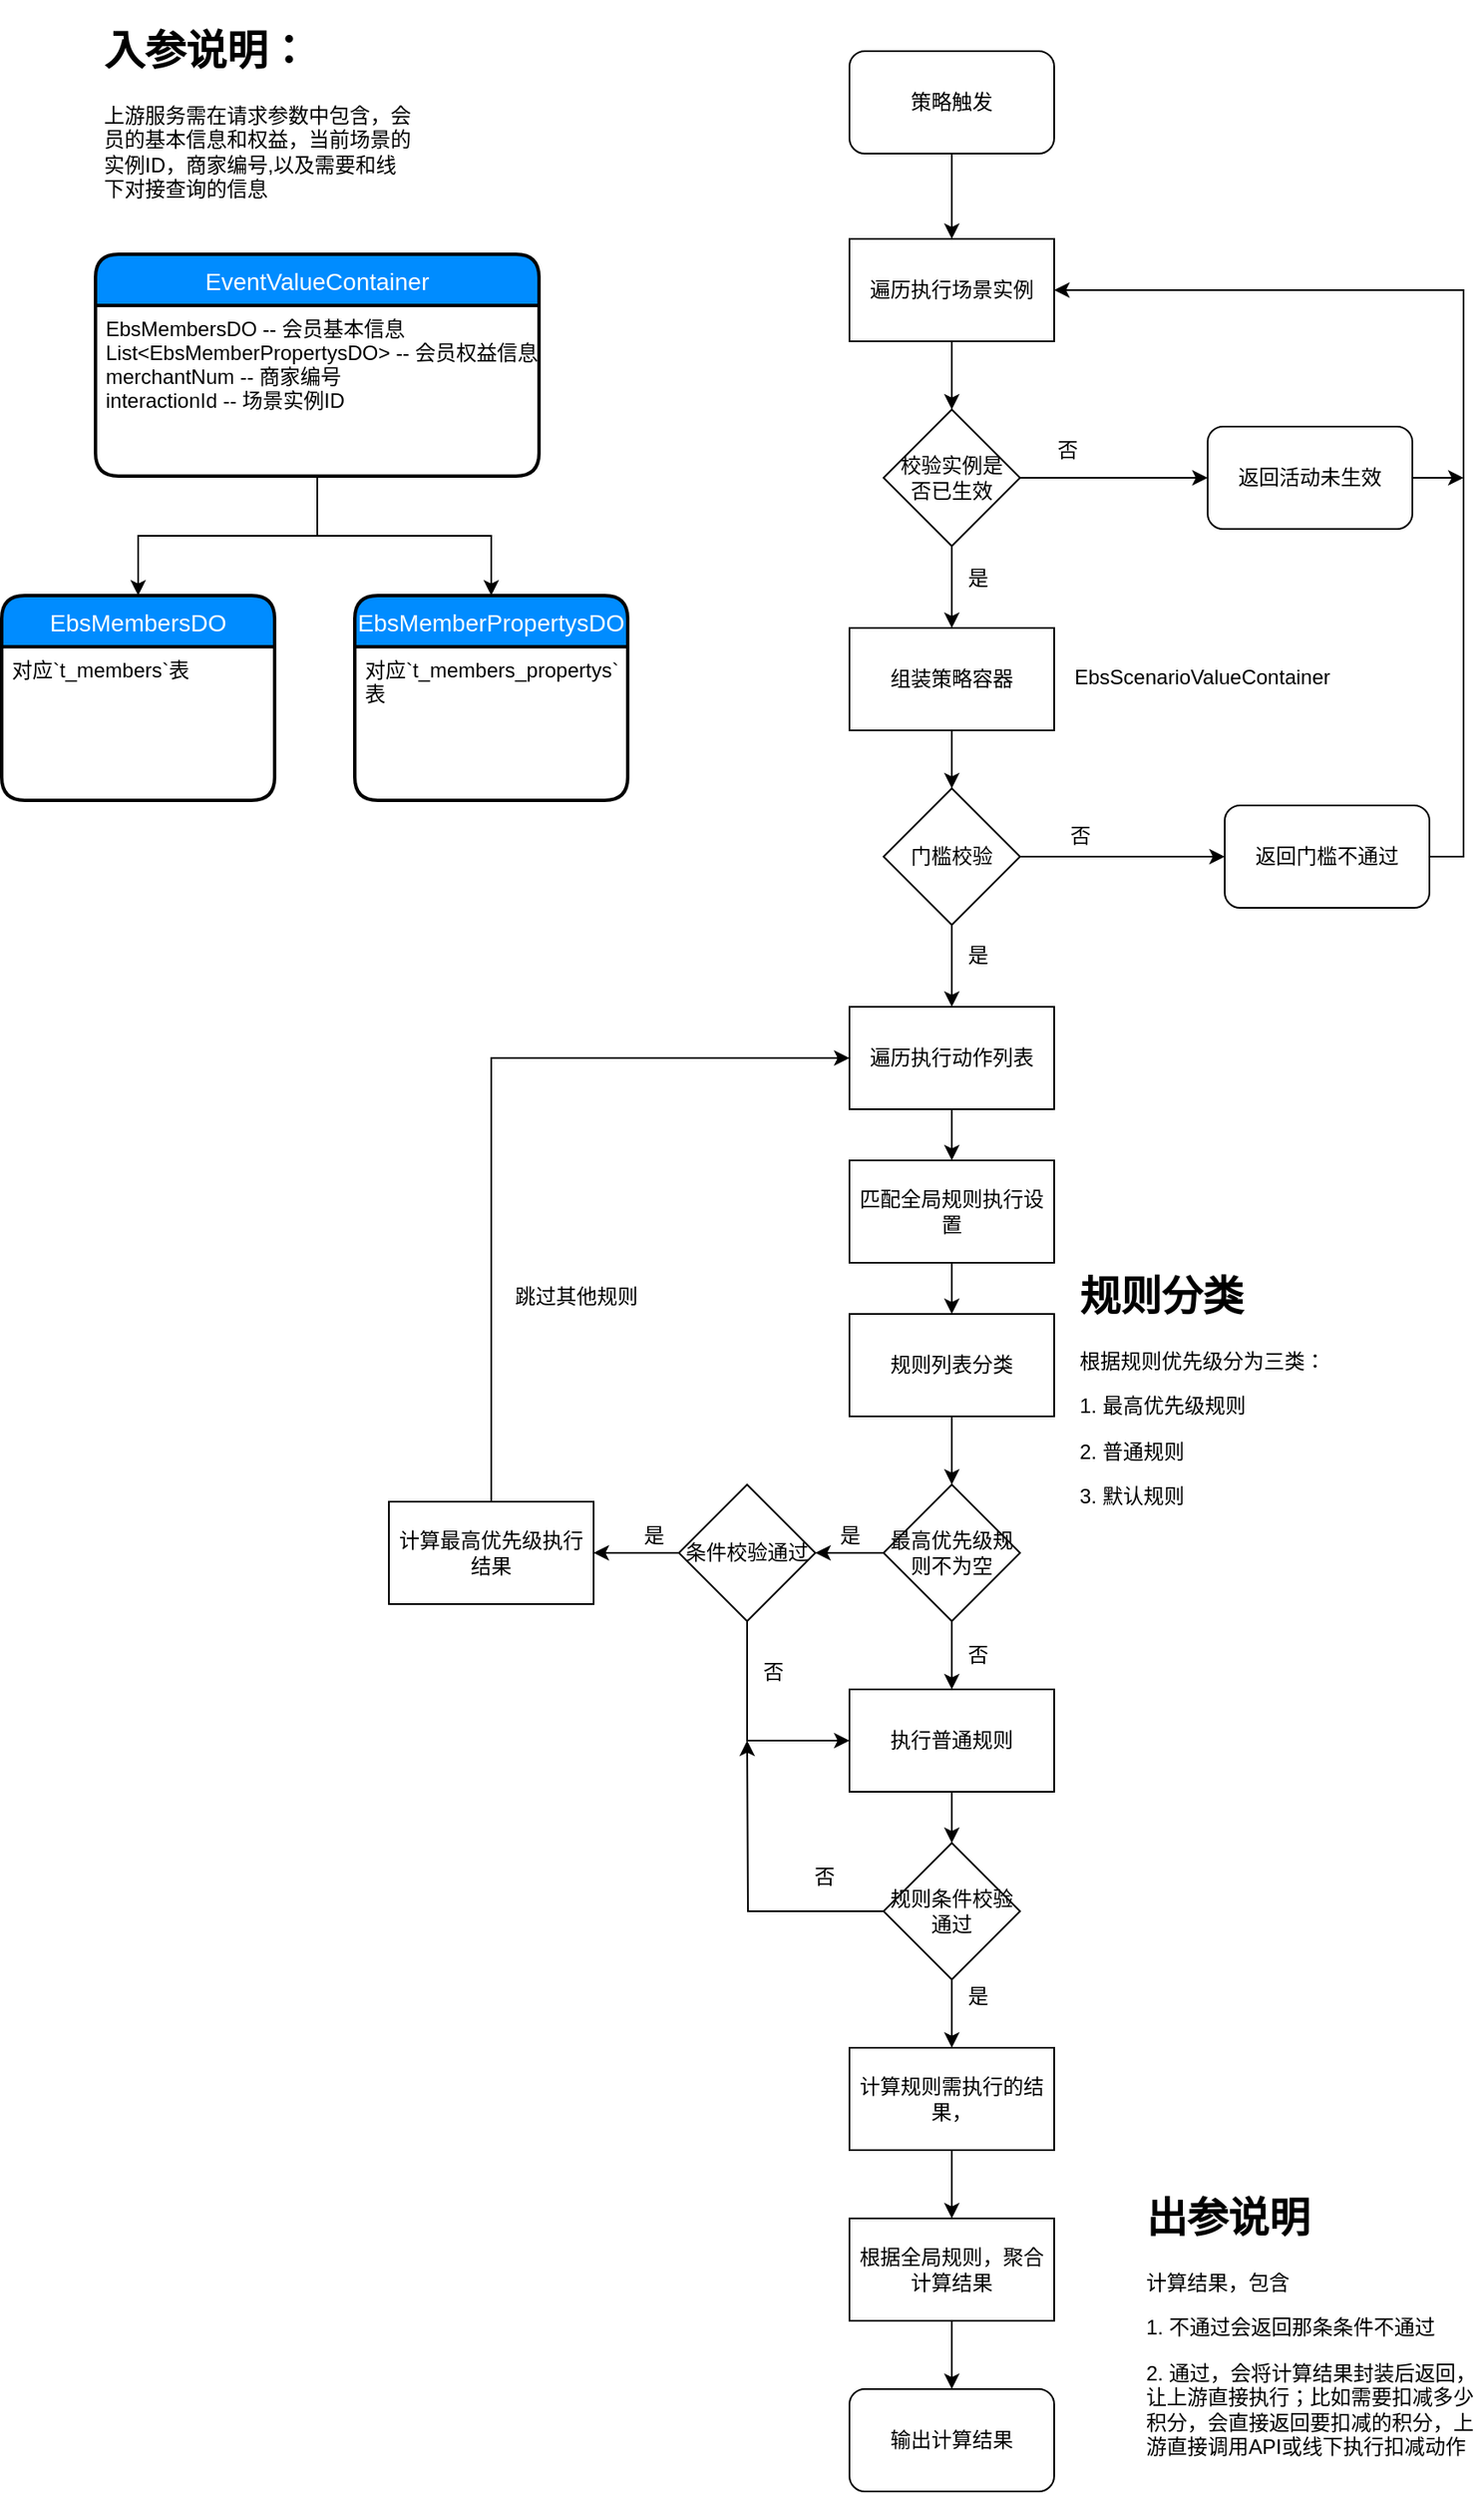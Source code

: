 <mxfile version="12.4.8" type="github">
  <diagram id="Zguhyl8q3c73hlB-W-YL" name="Page-1">
    <mxGraphModel dx="3671" dy="1524" grid="1" gridSize="10" guides="1" tooltips="1" connect="1" arrows="1" fold="1" page="1" pageScale="1" pageWidth="827" pageHeight="1169" math="0" shadow="0">
      <root>
        <mxCell id="0"/>
        <mxCell id="1" parent="0"/>
        <mxCell id="5PvelqhBBTUs5rNvNfTe-3" style="edgeStyle=orthogonalEdgeStyle;rounded=0;orthogonalLoop=1;jettySize=auto;html=1;exitX=0.5;exitY=1;exitDx=0;exitDy=0;" parent="1" source="5PvelqhBBTUs5rNvNfTe-2" edge="1">
          <mxGeometry relative="1" as="geometry">
            <mxPoint x="380" y="180" as="targetPoint"/>
          </mxGeometry>
        </mxCell>
        <mxCell id="5PvelqhBBTUs5rNvNfTe-2" value="策略触发" style="rounded=1;whiteSpace=wrap;html=1;" parent="1" vertex="1">
          <mxGeometry x="320" y="70" width="120" height="60" as="geometry"/>
        </mxCell>
        <mxCell id="5PvelqhBBTUs5rNvNfTe-35" style="edgeStyle=orthogonalEdgeStyle;rounded=0;orthogonalLoop=1;jettySize=auto;html=1;exitX=0.5;exitY=1;exitDx=0;exitDy=0;entryX=0.5;entryY=0;entryDx=0;entryDy=0;" parent="1" source="5PvelqhBBTUs5rNvNfTe-4" target="5PvelqhBBTUs5rNvNfTe-36" edge="1">
          <mxGeometry relative="1" as="geometry">
            <mxPoint x="380" y="290" as="targetPoint"/>
          </mxGeometry>
        </mxCell>
        <mxCell id="5PvelqhBBTUs5rNvNfTe-4" value="遍历执行场景实例" style="rounded=0;whiteSpace=wrap;html=1;" parent="1" vertex="1">
          <mxGeometry x="320" y="180" width="120" height="60" as="geometry"/>
        </mxCell>
        <mxCell id="5PvelqhBBTUs5rNvNfTe-5" value="&lt;h1&gt;入参说明：&lt;/h1&gt;&lt;p&gt;上游服务需在请求参数中包含，会员的基本信息和权益，当前场景的实例ID，商家编号,以及需要和线下对接查询的信息&lt;/p&gt;" style="text;html=1;strokeColor=none;fillColor=none;spacing=5;spacingTop=-20;whiteSpace=wrap;overflow=hidden;rounded=0;" parent="1" vertex="1">
          <mxGeometry x="-122" y="50" width="190" height="120" as="geometry"/>
        </mxCell>
        <mxCell id="5PvelqhBBTUs5rNvNfTe-6" value="EventValueContainer" style="swimlane;childLayout=stackLayout;horizontal=1;startSize=30;horizontalStack=0;fillColor=#008cff;fontColor=#FFFFFF;rounded=1;fontSize=14;fontStyle=0;strokeWidth=2;resizeParent=0;resizeLast=1;shadow=0;dashed=0;align=center;" parent="1" vertex="1">
          <mxGeometry x="-122" y="189" width="260" height="130" as="geometry"/>
        </mxCell>
        <mxCell id="5PvelqhBBTUs5rNvNfTe-7" value="EbsMembersDO -- 会员基本信息&#xa;List&lt;EbsMemberPropertysDO&gt; -- 会员权益信息&#xa;merchantNum -- 商家编号&#xa;interactionId -- 场景实例ID" style="align=left;strokeColor=none;fillColor=none;spacingLeft=4;fontSize=12;verticalAlign=top;resizable=0;rotatable=0;part=1;" parent="5PvelqhBBTUs5rNvNfTe-6" vertex="1">
          <mxGeometry y="30" width="260" height="100" as="geometry"/>
        </mxCell>
        <mxCell id="5PvelqhBBTUs5rNvNfTe-9" value="EbsMembersDO" style="swimlane;childLayout=stackLayout;horizontal=1;startSize=30;horizontalStack=0;fillColor=#008cff;fontColor=#FFFFFF;rounded=1;fontSize=14;fontStyle=0;strokeWidth=2;resizeParent=0;resizeLast=1;shadow=0;dashed=0;align=center;" parent="1" vertex="1">
          <mxGeometry x="-177" y="389" width="160" height="120" as="geometry"/>
        </mxCell>
        <mxCell id="5PvelqhBBTUs5rNvNfTe-10" value="对应`t_members`表" style="align=left;strokeColor=none;fillColor=none;spacingLeft=4;fontSize=12;verticalAlign=top;resizable=0;rotatable=0;part=1;" parent="5PvelqhBBTUs5rNvNfTe-9" vertex="1">
          <mxGeometry y="30" width="160" height="90" as="geometry"/>
        </mxCell>
        <mxCell id="5PvelqhBBTUs5rNvNfTe-11" value="EbsMemberPropertysDO" style="swimlane;childLayout=stackLayout;horizontal=1;startSize=30;horizontalStack=0;fillColor=#008cff;fontColor=#FFFFFF;rounded=1;fontSize=14;fontStyle=0;strokeWidth=2;resizeParent=0;resizeLast=1;shadow=0;dashed=0;align=center;" parent="1" vertex="1">
          <mxGeometry x="30" y="389" width="160" height="120" as="geometry"/>
        </mxCell>
        <mxCell id="5PvelqhBBTUs5rNvNfTe-12" value="对应`t_members_propertys`&#xa;表" style="align=left;strokeColor=none;fillColor=none;spacingLeft=4;fontSize=12;verticalAlign=top;resizable=0;rotatable=0;part=1;" parent="5PvelqhBBTUs5rNvNfTe-11" vertex="1">
          <mxGeometry y="30" width="160" height="90" as="geometry"/>
        </mxCell>
        <mxCell id="5PvelqhBBTUs5rNvNfTe-13" style="edgeStyle=orthogonalEdgeStyle;rounded=0;orthogonalLoop=1;jettySize=auto;html=1;exitX=0.5;exitY=1;exitDx=0;exitDy=0;entryX=0.5;entryY=0;entryDx=0;entryDy=0;" parent="1" source="5PvelqhBBTUs5rNvNfTe-7" target="5PvelqhBBTUs5rNvNfTe-9" edge="1">
          <mxGeometry relative="1" as="geometry"/>
        </mxCell>
        <mxCell id="5PvelqhBBTUs5rNvNfTe-14" style="edgeStyle=orthogonalEdgeStyle;rounded=0;orthogonalLoop=1;jettySize=auto;html=1;exitX=0.5;exitY=1;exitDx=0;exitDy=0;entryX=0.5;entryY=0;entryDx=0;entryDy=0;" parent="1" source="5PvelqhBBTUs5rNvNfTe-7" target="5PvelqhBBTUs5rNvNfTe-11" edge="1">
          <mxGeometry relative="1" as="geometry"/>
        </mxCell>
        <mxCell id="5PvelqhBBTUs5rNvNfTe-15" value="EbsScenarioValueContainer" style="text;html=1;" parent="1" vertex="1">
          <mxGeometry x="450" y="423" width="180" height="30" as="geometry"/>
        </mxCell>
        <mxCell id="5PvelqhBBTUs5rNvNfTe-18" style="edgeStyle=orthogonalEdgeStyle;rounded=0;orthogonalLoop=1;jettySize=auto;html=1;exitX=1;exitY=0.5;exitDx=0;exitDy=0;entryX=0;entryY=0.5;entryDx=0;entryDy=0;" parent="1" source="5PvelqhBBTUs5rNvNfTe-21" target="5PvelqhBBTUs5rNvNfTe-19" edge="1">
          <mxGeometry relative="1" as="geometry">
            <mxPoint x="500" y="601.5" as="targetPoint"/>
            <mxPoint x="440" y="601.5" as="sourcePoint"/>
          </mxGeometry>
        </mxCell>
        <mxCell id="XaaHjRs01zS6hlm_FgQq-4" style="edgeStyle=orthogonalEdgeStyle;rounded=0;orthogonalLoop=1;jettySize=auto;html=1;exitX=1;exitY=0.5;exitDx=0;exitDy=0;entryX=1;entryY=0.5;entryDx=0;entryDy=0;" edge="1" parent="1" source="5PvelqhBBTUs5rNvNfTe-19" target="5PvelqhBBTUs5rNvNfTe-4">
          <mxGeometry relative="1" as="geometry"/>
        </mxCell>
        <mxCell id="5PvelqhBBTUs5rNvNfTe-19" value="返回门槛不通过" style="rounded=1;whiteSpace=wrap;html=1;" parent="1" vertex="1">
          <mxGeometry x="540" y="512" width="120" height="60" as="geometry"/>
        </mxCell>
        <mxCell id="5PvelqhBBTUs5rNvNfTe-25" style="edgeStyle=orthogonalEdgeStyle;rounded=0;orthogonalLoop=1;jettySize=auto;html=1;exitX=0.5;exitY=1;exitDx=0;exitDy=0;entryX=0.5;entryY=0;entryDx=0;entryDy=0;" parent="1" source="5PvelqhBBTUs5rNvNfTe-21" target="5PvelqhBBTUs5rNvNfTe-26" edge="1">
          <mxGeometry relative="1" as="geometry">
            <mxPoint x="380" y="542" as="targetPoint"/>
          </mxGeometry>
        </mxCell>
        <mxCell id="5PvelqhBBTUs5rNvNfTe-21" value="门槛校验" style="rhombus;whiteSpace=wrap;html=1;" parent="1" vertex="1">
          <mxGeometry x="340" y="502" width="80" height="80" as="geometry"/>
        </mxCell>
        <mxCell id="5PvelqhBBTUs5rNvNfTe-23" value="否" style="text;html=1;align=center;verticalAlign=middle;resizable=0;points=[];autosize=1;" parent="1" vertex="1">
          <mxGeometry x="440" y="520" width="30" height="20" as="geometry"/>
        </mxCell>
        <mxCell id="5PvelqhBBTUs5rNvNfTe-24" value="&lt;h1&gt;出参说明&lt;/h1&gt;&lt;p&gt;计算结果，包含&lt;/p&gt;&lt;p&gt;1. 不通过会返回那条条件不通过&lt;/p&gt;&lt;p&gt;2. 通过，会将计算结果封装后返回，让上游直接执行；比如需要扣减多少积分，会直接返回要扣减的积分，上游直接调用API或线下执行扣减动作&lt;/p&gt;" style="text;html=1;strokeColor=none;fillColor=none;spacing=5;spacingTop=-20;whiteSpace=wrap;overflow=hidden;rounded=0;" parent="1" vertex="1">
          <mxGeometry x="489" y="1320" width="202" height="180" as="geometry"/>
        </mxCell>
        <mxCell id="Fs8acy65PH0SKYAblhne-2" style="edgeStyle=orthogonalEdgeStyle;rounded=0;orthogonalLoop=1;jettySize=auto;html=1;exitX=0.5;exitY=1;exitDx=0;exitDy=0;entryX=0.5;entryY=0;entryDx=0;entryDy=0;" parent="1" source="5PvelqhBBTUs5rNvNfTe-26" target="Fs8acy65PH0SKYAblhne-3" edge="1">
          <mxGeometry relative="1" as="geometry">
            <mxPoint x="380" y="800" as="targetPoint"/>
          </mxGeometry>
        </mxCell>
        <mxCell id="5PvelqhBBTUs5rNvNfTe-26" value="遍历执行动作列表" style="rounded=0;whiteSpace=wrap;html=1;" parent="1" vertex="1">
          <mxGeometry x="320" y="630" width="120" height="60" as="geometry"/>
        </mxCell>
        <mxCell id="5PvelqhBBTUs5rNvNfTe-28" value="是" style="text;html=1;align=center;verticalAlign=middle;resizable=0;points=[];autosize=1;" parent="1" vertex="1">
          <mxGeometry x="380" y="590" width="30" height="20" as="geometry"/>
        </mxCell>
        <mxCell id="5PvelqhBBTUs5rNvNfTe-34" style="edgeStyle=orthogonalEdgeStyle;rounded=0;orthogonalLoop=1;jettySize=auto;html=1;exitX=0.5;exitY=1;exitDx=0;exitDy=0;entryX=0.5;entryY=0;entryDx=0;entryDy=0;" parent="1" source="5PvelqhBBTUs5rNvNfTe-30" target="5PvelqhBBTUs5rNvNfTe-21" edge="1">
          <mxGeometry relative="1" as="geometry">
            <mxPoint x="380" y="560" as="targetPoint"/>
          </mxGeometry>
        </mxCell>
        <mxCell id="5PvelqhBBTUs5rNvNfTe-30" value="组装策略容器" style="rounded=0;whiteSpace=wrap;html=1;" parent="1" vertex="1">
          <mxGeometry x="320" y="408" width="120" height="60" as="geometry"/>
        </mxCell>
        <mxCell id="5PvelqhBBTUs5rNvNfTe-37" style="edgeStyle=orthogonalEdgeStyle;rounded=0;orthogonalLoop=1;jettySize=auto;html=1;exitX=1;exitY=0.5;exitDx=0;exitDy=0;entryX=0;entryY=0.5;entryDx=0;entryDy=0;" parent="1" source="5PvelqhBBTUs5rNvNfTe-36" target="5PvelqhBBTUs5rNvNfTe-38" edge="1">
          <mxGeometry relative="1" as="geometry">
            <mxPoint x="470" y="340" as="targetPoint"/>
          </mxGeometry>
        </mxCell>
        <mxCell id="5PvelqhBBTUs5rNvNfTe-39" style="edgeStyle=orthogonalEdgeStyle;rounded=0;orthogonalLoop=1;jettySize=auto;html=1;exitX=0.5;exitY=1;exitDx=0;exitDy=0;entryX=0.5;entryY=0;entryDx=0;entryDy=0;" parent="1" source="5PvelqhBBTUs5rNvNfTe-36" target="5PvelqhBBTUs5rNvNfTe-30" edge="1">
          <mxGeometry relative="1" as="geometry"/>
        </mxCell>
        <mxCell id="5PvelqhBBTUs5rNvNfTe-36" value="校验实例是&lt;br&gt;否已生效" style="rhombus;whiteSpace=wrap;html=1;" parent="1" vertex="1">
          <mxGeometry x="340" y="280" width="80" height="80" as="geometry"/>
        </mxCell>
        <mxCell id="XaaHjRs01zS6hlm_FgQq-6" style="edgeStyle=orthogonalEdgeStyle;rounded=0;orthogonalLoop=1;jettySize=auto;html=1;exitX=1;exitY=0.5;exitDx=0;exitDy=0;" edge="1" parent="1" source="5PvelqhBBTUs5rNvNfTe-38">
          <mxGeometry relative="1" as="geometry">
            <mxPoint x="680" y="320" as="targetPoint"/>
          </mxGeometry>
        </mxCell>
        <mxCell id="5PvelqhBBTUs5rNvNfTe-38" value="返回活动未生效" style="rounded=1;whiteSpace=wrap;html=1;" parent="1" vertex="1">
          <mxGeometry x="530" y="290" width="120" height="60" as="geometry"/>
        </mxCell>
        <mxCell id="5PvelqhBBTUs5rNvNfTe-40" value="否" style="text;html=1;" parent="1" vertex="1">
          <mxGeometry x="440" y="290" width="40" height="30" as="geometry"/>
        </mxCell>
        <mxCell id="5PvelqhBBTUs5rNvNfTe-41" value="是" style="text;html=1;align=center;verticalAlign=middle;resizable=0;points=[];autosize=1;" parent="1" vertex="1">
          <mxGeometry x="380" y="369" width="30" height="20" as="geometry"/>
        </mxCell>
        <mxCell id="Fs8acy65PH0SKYAblhne-5" style="edgeStyle=orthogonalEdgeStyle;rounded=0;orthogonalLoop=1;jettySize=auto;html=1;exitX=0.5;exitY=1;exitDx=0;exitDy=0;entryX=0.5;entryY=0;entryDx=0;entryDy=0;" parent="1" source="Fs8acy65PH0SKYAblhne-3" target="Fs8acy65PH0SKYAblhne-6" edge="1">
          <mxGeometry relative="1" as="geometry">
            <mxPoint x="380" y="920" as="targetPoint"/>
          </mxGeometry>
        </mxCell>
        <mxCell id="Fs8acy65PH0SKYAblhne-3" value="匹配全局规则执行设置" style="rounded=0;whiteSpace=wrap;html=1;" parent="1" vertex="1">
          <mxGeometry x="320" y="720" width="120" height="60" as="geometry"/>
        </mxCell>
        <mxCell id="Fs8acy65PH0SKYAblhne-9" style="edgeStyle=orthogonalEdgeStyle;rounded=0;orthogonalLoop=1;jettySize=auto;html=1;exitX=0.5;exitY=1;exitDx=0;exitDy=0;entryX=0.5;entryY=0;entryDx=0;entryDy=0;" parent="1" source="Fs8acy65PH0SKYAblhne-6" target="Fs8acy65PH0SKYAblhne-8" edge="1">
          <mxGeometry relative="1" as="geometry"/>
        </mxCell>
        <mxCell id="Fs8acy65PH0SKYAblhne-6" value="规则列表分类" style="rounded=0;whiteSpace=wrap;html=1;" parent="1" vertex="1">
          <mxGeometry x="320" y="810" width="120" height="60" as="geometry"/>
        </mxCell>
        <mxCell id="Fs8acy65PH0SKYAblhne-7" value="&lt;h1&gt;规则分类&lt;/h1&gt;&lt;p&gt;根据规则优先级分为三类：&lt;/p&gt;&lt;p&gt;1. 最高优先级规则&lt;/p&gt;&lt;p&gt;2. 普通规则&lt;/p&gt;&lt;p&gt;3. 默认规则&lt;/p&gt;" style="text;html=1;strokeColor=none;fillColor=none;spacing=5;spacingTop=-20;whiteSpace=wrap;overflow=hidden;rounded=0;" parent="1" vertex="1">
          <mxGeometry x="450" y="780" width="200" height="230" as="geometry"/>
        </mxCell>
        <mxCell id="XaaHjRs01zS6hlm_FgQq-12" style="edgeStyle=orthogonalEdgeStyle;rounded=0;orthogonalLoop=1;jettySize=auto;html=1;exitX=0;exitY=0.5;exitDx=0;exitDy=0;" edge="1" parent="1" source="Fs8acy65PH0SKYAblhne-8" target="XaaHjRs01zS6hlm_FgQq-13">
          <mxGeometry relative="1" as="geometry">
            <mxPoint x="290" y="950" as="targetPoint"/>
          </mxGeometry>
        </mxCell>
        <mxCell id="XaaHjRs01zS6hlm_FgQq-23" style="edgeStyle=orthogonalEdgeStyle;rounded=0;orthogonalLoop=1;jettySize=auto;html=1;exitX=0.5;exitY=1;exitDx=0;exitDy=0;" edge="1" parent="1" source="Fs8acy65PH0SKYAblhne-8" target="XaaHjRs01zS6hlm_FgQq-24">
          <mxGeometry relative="1" as="geometry">
            <mxPoint x="380" y="1030" as="targetPoint"/>
          </mxGeometry>
        </mxCell>
        <mxCell id="Fs8acy65PH0SKYAblhne-8" value="最高优先级规则不为空" style="rhombus;whiteSpace=wrap;html=1;" parent="1" vertex="1">
          <mxGeometry x="340" y="910" width="80" height="80" as="geometry"/>
        </mxCell>
        <mxCell id="XaaHjRs01zS6hlm_FgQq-15" style="edgeStyle=orthogonalEdgeStyle;rounded=0;orthogonalLoop=1;jettySize=auto;html=1;exitX=0;exitY=0.5;exitDx=0;exitDy=0;" edge="1" parent="1" source="XaaHjRs01zS6hlm_FgQq-13" target="XaaHjRs01zS6hlm_FgQq-16">
          <mxGeometry relative="1" as="geometry">
            <mxPoint x="190" y="950" as="targetPoint"/>
          </mxGeometry>
        </mxCell>
        <mxCell id="XaaHjRs01zS6hlm_FgQq-26" style="edgeStyle=orthogonalEdgeStyle;rounded=0;orthogonalLoop=1;jettySize=auto;html=1;exitX=0.5;exitY=1;exitDx=0;exitDy=0;entryX=0;entryY=0.5;entryDx=0;entryDy=0;" edge="1" parent="1" source="XaaHjRs01zS6hlm_FgQq-13" target="XaaHjRs01zS6hlm_FgQq-24">
          <mxGeometry relative="1" as="geometry"/>
        </mxCell>
        <mxCell id="XaaHjRs01zS6hlm_FgQq-13" value="条件校验通过" style="rhombus;whiteSpace=wrap;html=1;" vertex="1" parent="1">
          <mxGeometry x="220" y="910" width="80" height="80" as="geometry"/>
        </mxCell>
        <mxCell id="XaaHjRs01zS6hlm_FgQq-14" value="是" style="text;html=1;align=center;verticalAlign=middle;resizable=0;points=[];autosize=1;" vertex="1" parent="1">
          <mxGeometry x="305" y="930" width="30" height="20" as="geometry"/>
        </mxCell>
        <mxCell id="XaaHjRs01zS6hlm_FgQq-18" style="edgeStyle=orthogonalEdgeStyle;rounded=0;orthogonalLoop=1;jettySize=auto;html=1;exitX=0.5;exitY=0;exitDx=0;exitDy=0;entryX=0;entryY=0.5;entryDx=0;entryDy=0;" edge="1" parent="1" source="XaaHjRs01zS6hlm_FgQq-16" target="5PvelqhBBTUs5rNvNfTe-26">
          <mxGeometry relative="1" as="geometry"/>
        </mxCell>
        <mxCell id="XaaHjRs01zS6hlm_FgQq-16" value="计算最高优先级执行结果" style="rounded=0;whiteSpace=wrap;html=1;" vertex="1" parent="1">
          <mxGeometry x="50" y="920" width="120" height="60" as="geometry"/>
        </mxCell>
        <mxCell id="XaaHjRs01zS6hlm_FgQq-19" value="跳过其他规则" style="text;html=1;strokeColor=none;fillColor=none;align=center;verticalAlign=middle;whiteSpace=wrap;rounded=0;" vertex="1" parent="1">
          <mxGeometry x="120" y="790" width="80" height="20" as="geometry"/>
        </mxCell>
        <mxCell id="XaaHjRs01zS6hlm_FgQq-30" style="edgeStyle=orthogonalEdgeStyle;rounded=0;orthogonalLoop=1;jettySize=auto;html=1;exitX=0.5;exitY=1;exitDx=0;exitDy=0;" edge="1" parent="1" source="XaaHjRs01zS6hlm_FgQq-24" target="XaaHjRs01zS6hlm_FgQq-31">
          <mxGeometry relative="1" as="geometry">
            <mxPoint x="380" y="1140" as="targetPoint"/>
          </mxGeometry>
        </mxCell>
        <mxCell id="XaaHjRs01zS6hlm_FgQq-24" value="执行普通规则" style="rounded=0;whiteSpace=wrap;html=1;" vertex="1" parent="1">
          <mxGeometry x="320" y="1030" width="120" height="60" as="geometry"/>
        </mxCell>
        <mxCell id="XaaHjRs01zS6hlm_FgQq-27" value="否" style="text;html=1;align=center;verticalAlign=middle;resizable=0;points=[];autosize=1;" vertex="1" parent="1">
          <mxGeometry x="260" y="1010" width="30" height="20" as="geometry"/>
        </mxCell>
        <mxCell id="XaaHjRs01zS6hlm_FgQq-28" value="否" style="text;html=1;align=center;verticalAlign=middle;resizable=0;points=[];autosize=1;" vertex="1" parent="1">
          <mxGeometry x="380" y="1000" width="30" height="20" as="geometry"/>
        </mxCell>
        <mxCell id="XaaHjRs01zS6hlm_FgQq-29" value="是" style="text;html=1;align=center;verticalAlign=middle;resizable=0;points=[];autosize=1;" vertex="1" parent="1">
          <mxGeometry x="190" y="930" width="30" height="20" as="geometry"/>
        </mxCell>
        <mxCell id="XaaHjRs01zS6hlm_FgQq-32" style="edgeStyle=orthogonalEdgeStyle;rounded=0;orthogonalLoop=1;jettySize=auto;html=1;exitX=0.5;exitY=1;exitDx=0;exitDy=0;" edge="1" parent="1" source="XaaHjRs01zS6hlm_FgQq-31" target="XaaHjRs01zS6hlm_FgQq-44">
          <mxGeometry relative="1" as="geometry">
            <mxPoint x="380" y="1250" as="targetPoint"/>
          </mxGeometry>
        </mxCell>
        <mxCell id="XaaHjRs01zS6hlm_FgQq-38" style="edgeStyle=orthogonalEdgeStyle;rounded=0;orthogonalLoop=1;jettySize=auto;html=1;exitX=0;exitY=0.5;exitDx=0;exitDy=0;" edge="1" parent="1" source="XaaHjRs01zS6hlm_FgQq-31">
          <mxGeometry relative="1" as="geometry">
            <mxPoint x="260" y="1060" as="targetPoint"/>
          </mxGeometry>
        </mxCell>
        <mxCell id="XaaHjRs01zS6hlm_FgQq-31" value="规则条件校验通过" style="rhombus;whiteSpace=wrap;html=1;" vertex="1" parent="1">
          <mxGeometry x="340" y="1120" width="80" height="80" as="geometry"/>
        </mxCell>
        <mxCell id="XaaHjRs01zS6hlm_FgQq-37" value="是" style="text;html=1;align=center;verticalAlign=middle;resizable=0;points=[];autosize=1;" vertex="1" parent="1">
          <mxGeometry x="380" y="1200" width="30" height="20" as="geometry"/>
        </mxCell>
        <mxCell id="XaaHjRs01zS6hlm_FgQq-40" value="否" style="text;html=1;align=center;verticalAlign=middle;resizable=0;points=[];autosize=1;" vertex="1" parent="1">
          <mxGeometry x="290" y="1130" width="30" height="20" as="geometry"/>
        </mxCell>
        <mxCell id="XaaHjRs01zS6hlm_FgQq-45" style="edgeStyle=orthogonalEdgeStyle;rounded=0;orthogonalLoop=1;jettySize=auto;html=1;exitX=0.5;exitY=1;exitDx=0;exitDy=0;" edge="1" parent="1" source="XaaHjRs01zS6hlm_FgQq-44" target="XaaHjRs01zS6hlm_FgQq-48">
          <mxGeometry relative="1" as="geometry">
            <mxPoint x="380" y="1350" as="targetPoint"/>
          </mxGeometry>
        </mxCell>
        <mxCell id="XaaHjRs01zS6hlm_FgQq-44" value="计算规则需执行的结果，" style="rounded=0;whiteSpace=wrap;html=1;" vertex="1" parent="1">
          <mxGeometry x="320" y="1240" width="120" height="60" as="geometry"/>
        </mxCell>
        <mxCell id="XaaHjRs01zS6hlm_FgQq-49" style="edgeStyle=orthogonalEdgeStyle;rounded=0;orthogonalLoop=1;jettySize=auto;html=1;exitX=0.5;exitY=1;exitDx=0;exitDy=0;" edge="1" parent="1" source="XaaHjRs01zS6hlm_FgQq-48" target="XaaHjRs01zS6hlm_FgQq-50">
          <mxGeometry relative="1" as="geometry">
            <mxPoint x="380" y="1450" as="targetPoint"/>
          </mxGeometry>
        </mxCell>
        <mxCell id="XaaHjRs01zS6hlm_FgQq-48" value="根据全局规则，聚合计算结果" style="rounded=0;whiteSpace=wrap;html=1;" vertex="1" parent="1">
          <mxGeometry x="320" y="1340" width="120" height="60" as="geometry"/>
        </mxCell>
        <mxCell id="XaaHjRs01zS6hlm_FgQq-50" value="输出计算结果" style="rounded=1;whiteSpace=wrap;html=1;" vertex="1" parent="1">
          <mxGeometry x="320" y="1440" width="120" height="60" as="geometry"/>
        </mxCell>
      </root>
    </mxGraphModel>
  </diagram>
</mxfile>

